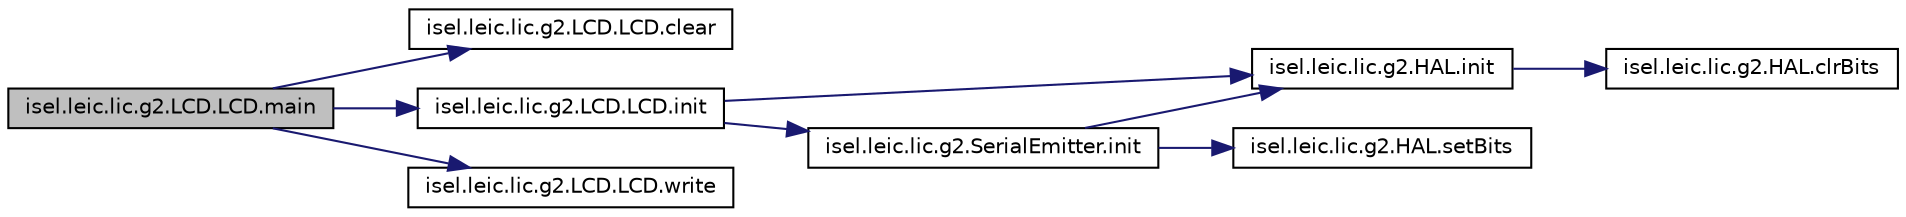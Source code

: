 digraph "isel.leic.lic.g2.LCD.LCD.main"
{
 // LATEX_PDF_SIZE
  edge [fontname="Helvetica",fontsize="10",labelfontname="Helvetica",labelfontsize="10"];
  node [fontname="Helvetica",fontsize="10",shape=record];
  rankdir="LR";
  Node1 [label="isel.leic.lic.g2.LCD.LCD.main",height=0.2,width=0.4,color="black", fillcolor="grey75", style="filled", fontcolor="black",tooltip=" "];
  Node1 -> Node2 [color="midnightblue",fontsize="10",style="solid",fontname="Helvetica"];
  Node2 [label="isel.leic.lic.g2.LCD.LCD.clear",height=0.2,width=0.4,color="black", fillcolor="white", style="filled",URL="$classisel_1_1leic_1_1lic_1_1g2_1_1_l_c_d_1_1_l_c_d.html#ab95c0d03f563db3aa177dd7c3b01fff2",tooltip=" "];
  Node1 -> Node3 [color="midnightblue",fontsize="10",style="solid",fontname="Helvetica"];
  Node3 [label="isel.leic.lic.g2.LCD.LCD.init",height=0.2,width=0.4,color="black", fillcolor="white", style="filled",URL="$classisel_1_1leic_1_1lic_1_1g2_1_1_l_c_d_1_1_l_c_d.html#a60e1f73d46f9fba1ef4c993a60ee3366",tooltip=" "];
  Node3 -> Node4 [color="midnightblue",fontsize="10",style="solid",fontname="Helvetica"];
  Node4 [label="isel.leic.lic.g2.HAL.init",height=0.2,width=0.4,color="black", fillcolor="white", style="filled",URL="$classisel_1_1leic_1_1lic_1_1g2_1_1_h_a_l.html#af7539422bf1e4f0f8a27be6b25f74db7",tooltip=" "];
  Node4 -> Node5 [color="midnightblue",fontsize="10",style="solid",fontname="Helvetica"];
  Node5 [label="isel.leic.lic.g2.HAL.clrBits",height=0.2,width=0.4,color="black", fillcolor="white", style="filled",URL="$classisel_1_1leic_1_1lic_1_1g2_1_1_h_a_l.html#a08ab15ee3113f739261e847465fec706",tooltip=" "];
  Node3 -> Node6 [color="midnightblue",fontsize="10",style="solid",fontname="Helvetica"];
  Node6 [label="isel.leic.lic.g2.SerialEmitter.init",height=0.2,width=0.4,color="black", fillcolor="white", style="filled",URL="$classisel_1_1leic_1_1lic_1_1g2_1_1_serial_emitter.html#aa310cd485f9560af93689df2bc3eecc3",tooltip=" "];
  Node6 -> Node4 [color="midnightblue",fontsize="10",style="solid",fontname="Helvetica"];
  Node6 -> Node7 [color="midnightblue",fontsize="10",style="solid",fontname="Helvetica"];
  Node7 [label="isel.leic.lic.g2.HAL.setBits",height=0.2,width=0.4,color="black", fillcolor="white", style="filled",URL="$classisel_1_1leic_1_1lic_1_1g2_1_1_h_a_l.html#a2ccd8dbfa7a7664e9d67e2321ba2a0f3",tooltip=" "];
  Node1 -> Node8 [color="midnightblue",fontsize="10",style="solid",fontname="Helvetica"];
  Node8 [label="isel.leic.lic.g2.LCD.LCD.write",height=0.2,width=0.4,color="black", fillcolor="white", style="filled",URL="$classisel_1_1leic_1_1lic_1_1g2_1_1_l_c_d_1_1_l_c_d.html#a570e807367a4d6c21f236fd433a1100f",tooltip=" "];
}
